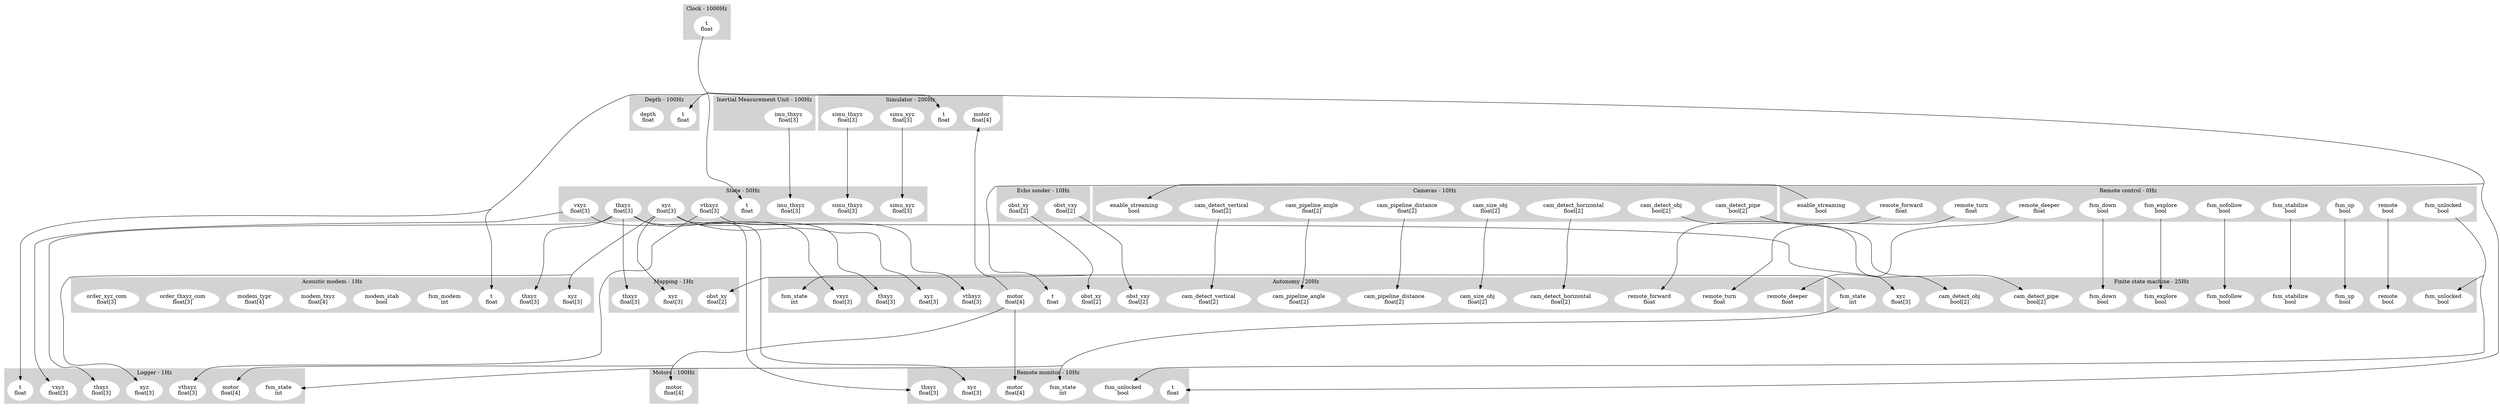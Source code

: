 digraph links {
	concentrate=true;
	subgraph cluster_1 {
		label = "Acoustic modem - 1Hz";
		style=filled;
		color=lightgrey;
		node [style=filled,color=white];
		2 [label = "t\nfloat"];
		3 [label = "thxyz\nfloat[3]"];
		4 [label = "xyz\nfloat[3]"];
		5 [label = "fsm_modem\nint"];
		6 [label = "modem_stab\nbool"];
		7 [label = "modem_txyz\nfloat[4]"];
		8 [label = "modem_typr\nfloat[4]"];
		9 [label = "order_thxyz_com\nfloat[3]"];
		10 [label = "order_xyz_com\nfloat[3]"];
	}
	subgraph cluster_11 {
		label = "Autonomy - 20Hz";
		style=filled;
		color=lightgrey;
		node [style=filled,color=white];
		12 [label = "cam_detect_horizontal\nfloat[2]"];
		13 [label = "cam_detect_vertical\nfloat[2]"];
		14 [label = "cam_pipeline_angle\nfloat[2]"];
		15 [label = "cam_pipeline_distance\nfloat[2]"];
		16 [label = "cam_size_obj\nfloat[2]"];
		17 [label = "fsm_state\nint"];
		18 [label = "obst_vxy\nfloat[2]"];
		19 [label = "obst_xy\nfloat[2]"];
		20 [label = "remote_deeper\nfloat"];
		21 [label = "remote_forward\nfloat"];
		22 [label = "remote_turn\nfloat"];
		23 [label = "t\nfloat"];
		24 [label = "thxyz\nfloat[3]"];
		25 [label = "vthxyz\nfloat[3]"];
		26 [label = "vxyz\nfloat[3]"];
		27 [label = "xyz\nfloat[3]"];
		28 [label = "motor\nfloat[4]"];
	}
	subgraph cluster_29 {
		label = "Cameras - 10Hz";
		style=filled;
		color=lightgrey;
		node [style=filled,color=white];
		30 [label = "enable_streaming\nbool"];
		31 [label = "cam_detect_horizontal\nfloat[2]"];
		32 [label = "cam_detect_obj\nbool[2]"];
		33 [label = "cam_detect_pipe\nbool[2]"];
		34 [label = "cam_detect_vertical\nfloat[2]"];
		35 [label = "cam_pipeline_angle\nfloat[2]"];
		36 [label = "cam_pipeline_distance\nfloat[2]"];
		37 [label = "cam_size_obj\nfloat[2]"];
	}
	subgraph cluster_38 {
		label = "Clock - 1000Hz";
		style=filled;
		color=lightgrey;
		node [style=filled,color=white];
		39 [label = "t\nfloat"];
	}
	subgraph cluster_40 {
		label = "Depth - 100Hz";
		style=filled;
		color=lightgrey;
		node [style=filled,color=white];
		41 [label = "t\nfloat"];
		42 [label = "depth\nfloat"];
	}
	subgraph cluster_43 {
		label = "Echo sonder - 10Hz";
		style=filled;
		color=lightgrey;
		node [style=filled,color=white];
		44 [label = "obst_vxy\nfloat[2]"];
		45 [label = "obst_xy\nfloat[2]"];
	}
	subgraph cluster_46 {
		label = "I2C - 100Hz";
		style=filled;
		color=lightgrey;
		node [style=filled,color=white];
	}
	subgraph cluster_47 {
		label = "Inertial Measurement Unit - 100Hz";
		style=filled;
		color=lightgrey;
		node [style=filled,color=white];
		48 [label = "imu_thxyz\nfloat[3]"];
	}
	subgraph cluster_49 {
		label = "Logger - 1Hz";
		style=filled;
		color=lightgrey;
		node [style=filled,color=white];
		50 [label = "fsm_state\nint"];
		51 [label = "motor\nfloat[4]"];
		52 [label = "t\nfloat"];
		53 [label = "thxyz\nfloat[3]"];
		54 [label = "vthxyz\nfloat[3]"];
		55 [label = "vxyz\nfloat[3]"];
		56 [label = "xyz\nfloat[3]"];
	}
	subgraph cluster_57 {
		label = "Mapping - 1Hz";
		style=filled;
		color=lightgrey;
		node [style=filled,color=white];
		58 [label = "obst_xy\nfloat[2]"];
		59 [label = "thxyz\nfloat[3]"];
		60 [label = "xyz\nfloat[3]"];
	}
	subgraph cluster_61 {
		label = "Motors - 100Hz";
		style=filled;
		color=lightgrey;
		node [style=filled,color=white];
		62 [label = "motor\nfloat[4]"];
	}
	subgraph cluster_63 {
		label = "Remote control - 0Hz";
		style=filled;
		color=lightgrey;
		node [style=filled,color=white];
		64 [label = "enable_streaming\nbool"];
		65 [label = "fsm_down\nbool"];
		66 [label = "fsm_explore\nbool"];
		67 [label = "fsm_nofollow\nbool"];
		68 [label = "fsm_stabilize\nbool"];
		69 [label = "fsm_unlocked\nbool"];
		70 [label = "fsm_up\nbool"];
		71 [label = "remote\nbool"];
		72 [label = "remote_deeper\nfloat"];
		73 [label = "remote_forward\nfloat"];
		74 [label = "remote_turn\nfloat"];
	}
	subgraph cluster_75 {
		label = "Remote monitor - 10Hz";
		style=filled;
		color=lightgrey;
		node [style=filled,color=white];
		76 [label = "fsm_state\nint"];
		77 [label = "fsm_unlocked\nbool"];
		78 [label = "motor\nfloat[4]"];
		79 [label = "t\nfloat"];
		80 [label = "thxyz\nfloat[3]"];
		81 [label = "xyz\nfloat[3]"];
	}
	subgraph cluster_82 {
		label = "Simulator - 200Hz";
		style=filled;
		color=lightgrey;
		node [style=filled,color=white];
		83 [label = "motor\nfloat[4]"];
		84 [label = "t\nfloat"];
		85 [label = "simu_thxyz\nfloat[3]"];
		86 [label = "simu_xyz\nfloat[3]"];
	}
	subgraph cluster_87 {
		label = "State - 50Hz";
		style=filled;
		color=lightgrey;
		node [style=filled,color=white];
		88 [label = "imu_thxyz\nfloat[3]"];
		89 [label = "simu_thxyz\nfloat[3]"];
		90 [label = "simu_xyz\nfloat[3]"];
		91 [label = "t\nfloat"];
		92 [label = "thxyz\nfloat[3]"];
		93 [label = "vthxyz\nfloat[3]"];
		94 [label = "vxyz\nfloat[3]"];
		95 [label = "xyz\nfloat[3]"];
	}
	subgraph cluster_96 {
		label = "Finite state machine - 25Hz";
		style=filled;
		color=lightgrey;
		node [style=filled,color=white];
		97 [label = "cam_detect_obj\nbool[2]"];
		98 [label = "cam_detect_pipe\nbool[2]"];
		99 [label = "fsm_down\nbool"];
		100 [label = "fsm_explore\nbool"];
		101 [label = "fsm_nofollow\nbool"];
		102 [label = "fsm_stabilize\nbool"];
		103 [label = "fsm_unlocked\nbool"];
		104 [label = "fsm_up\nbool"];
		105 [label = "remote\nbool"];
		106 [label = "xyz\nfloat[3]"];
		107 [label = "fsm_state\nint"];
	}
	31->12 [minlen=5];
	32->97 [minlen=5];
	33->98 [minlen=5];
	34->13 [minlen=5];
	35->14 [minlen=5];
	36->15 [minlen=5];
	37->16 [minlen=5];
	64->30 [minlen=5];
	65->99 [minlen=5];
	66->100 [minlen=5];
	67->101 [minlen=5];
	68->102 [minlen=5];
	107->17 [minlen=5];
	107->50 [minlen=5];
	107->76 [minlen=5];
	69->77 [minlen=5];
	69->103 [minlen=5];
	70->104 [minlen=5];
	48->88 [minlen=5];
	28->51 [minlen=5];
	28->62 [minlen=5];
	28->78 [minlen=5];
	28->83 [minlen=5];
	44->18 [minlen=5];
	45->19 [minlen=5];
	45->58 [minlen=5];
	71->105 [minlen=5];
	72->20 [minlen=5];
	73->21 [minlen=5];
	74->22 [minlen=5];
	85->89 [minlen=5];
	86->90 [minlen=5];
	39->2 [minlen=5];
	39->23 [minlen=5];
	39->41 [minlen=5];
	39->52 [minlen=5];
	39->79 [minlen=5];
	39->84 [minlen=5];
	39->91 [minlen=5];
	92->3 [minlen=5];
	92->24 [minlen=5];
	92->53 [minlen=5];
	92->59 [minlen=5];
	92->80 [minlen=5];
	93->25 [minlen=5];
	93->54 [minlen=5];
	94->26 [minlen=5];
	94->55 [minlen=5];
	95->4 [minlen=5];
	95->27 [minlen=5];
	95->56 [minlen=5];
	95->60 [minlen=5];
	95->81 [minlen=5];
	95->106 [minlen=5];
}
